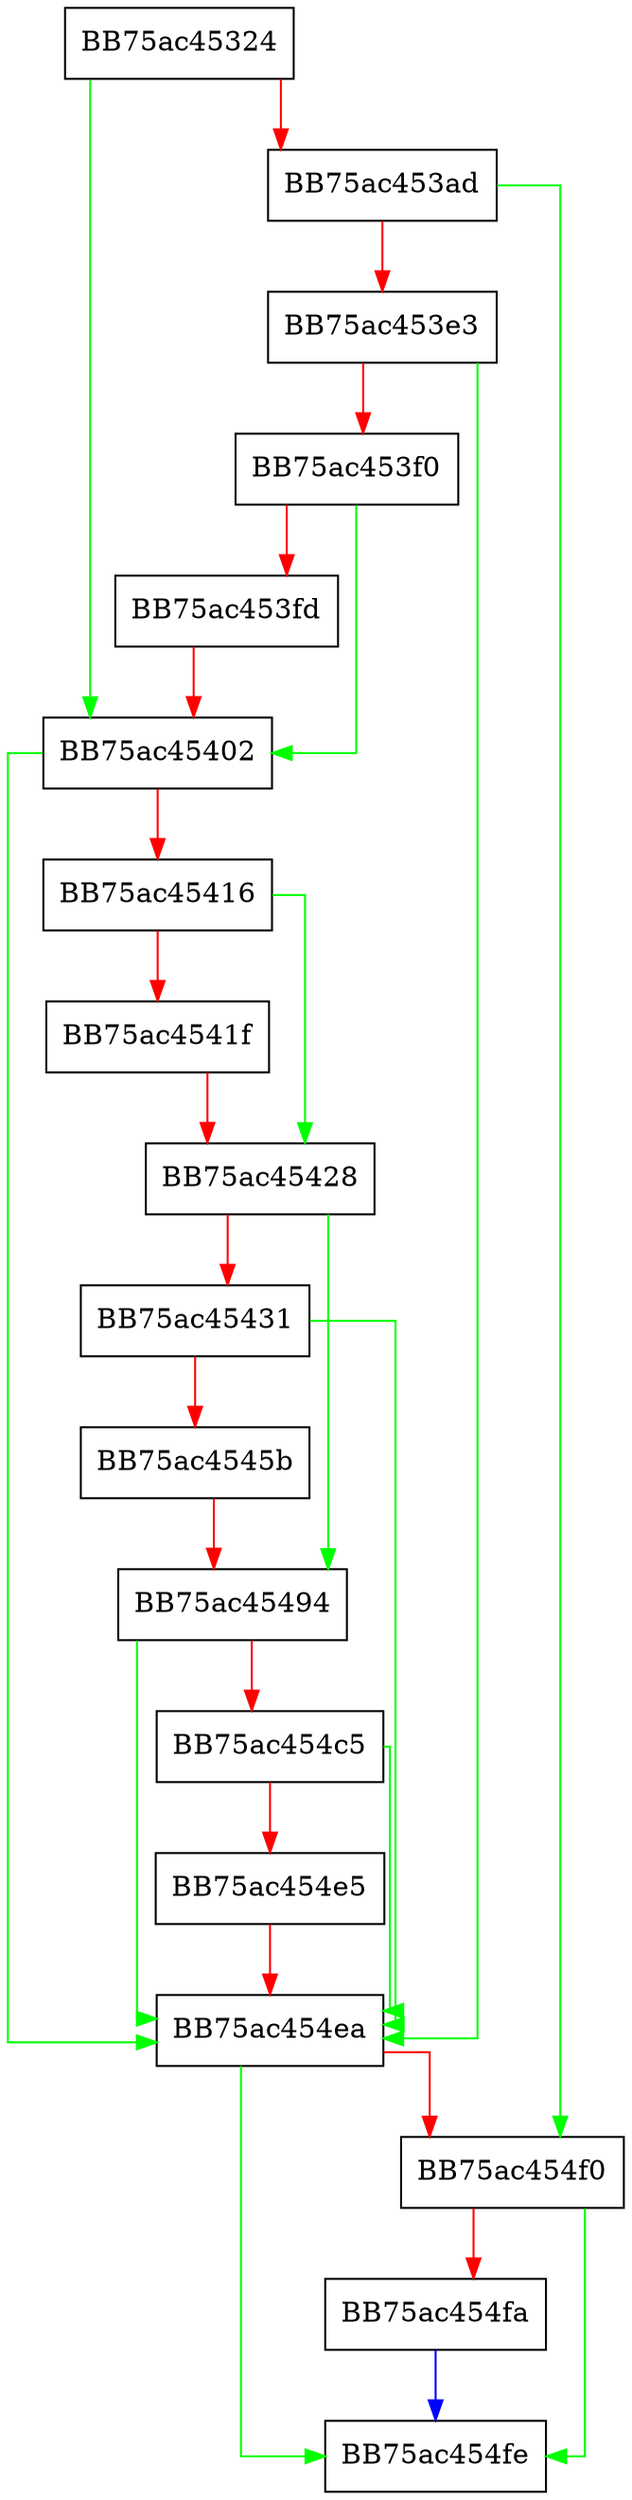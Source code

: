 digraph SeekReadHelper {
  node [shape="box"];
  graph [splines=ortho];
  BB75ac45324 -> BB75ac45402 [color="green"];
  BB75ac45324 -> BB75ac453ad [color="red"];
  BB75ac453ad -> BB75ac454f0 [color="green"];
  BB75ac453ad -> BB75ac453e3 [color="red"];
  BB75ac453e3 -> BB75ac454ea [color="green"];
  BB75ac453e3 -> BB75ac453f0 [color="red"];
  BB75ac453f0 -> BB75ac45402 [color="green"];
  BB75ac453f0 -> BB75ac453fd [color="red"];
  BB75ac453fd -> BB75ac45402 [color="red"];
  BB75ac45402 -> BB75ac454ea [color="green"];
  BB75ac45402 -> BB75ac45416 [color="red"];
  BB75ac45416 -> BB75ac45428 [color="green"];
  BB75ac45416 -> BB75ac4541f [color="red"];
  BB75ac4541f -> BB75ac45428 [color="red"];
  BB75ac45428 -> BB75ac45494 [color="green"];
  BB75ac45428 -> BB75ac45431 [color="red"];
  BB75ac45431 -> BB75ac454ea [color="green"];
  BB75ac45431 -> BB75ac4545b [color="red"];
  BB75ac4545b -> BB75ac45494 [color="red"];
  BB75ac45494 -> BB75ac454ea [color="green"];
  BB75ac45494 -> BB75ac454c5 [color="red"];
  BB75ac454c5 -> BB75ac454ea [color="green"];
  BB75ac454c5 -> BB75ac454e5 [color="red"];
  BB75ac454e5 -> BB75ac454ea [color="red"];
  BB75ac454ea -> BB75ac454fe [color="green"];
  BB75ac454ea -> BB75ac454f0 [color="red"];
  BB75ac454f0 -> BB75ac454fe [color="green"];
  BB75ac454f0 -> BB75ac454fa [color="red"];
  BB75ac454fa -> BB75ac454fe [color="blue"];
}
